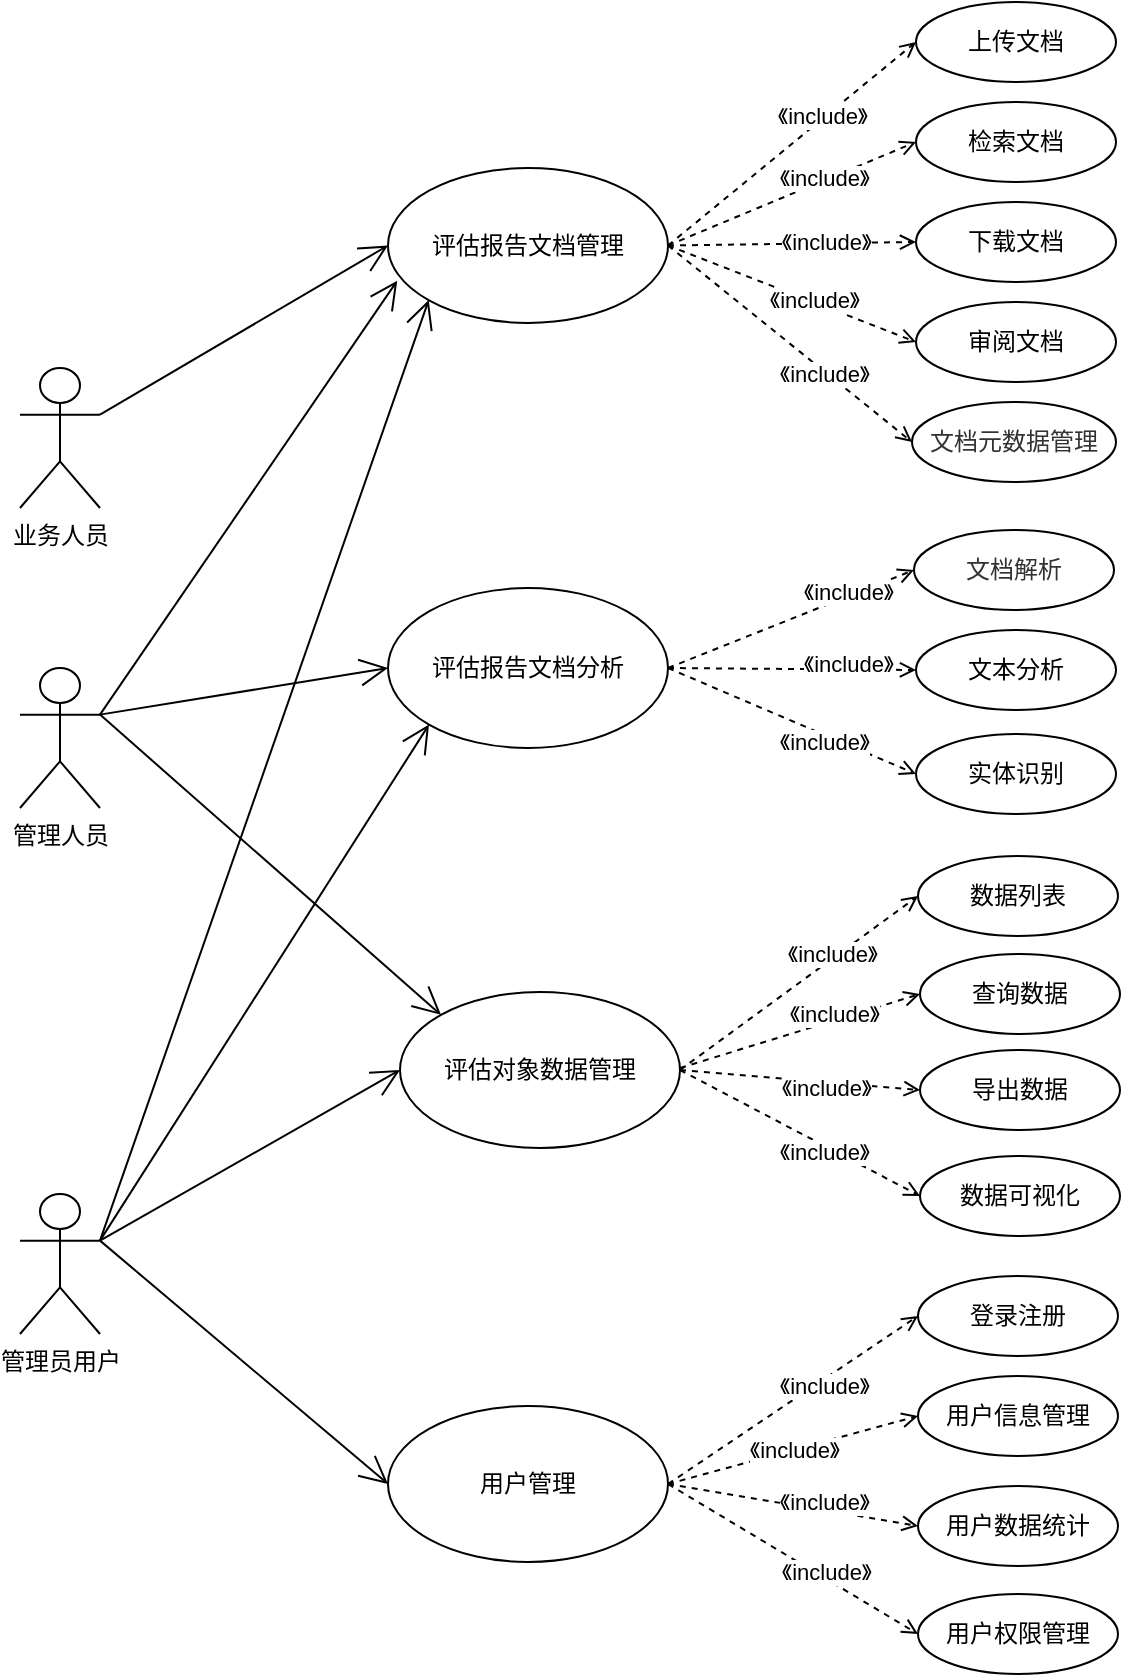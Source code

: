 <mxfile version="20.5.3" type="github">
  <diagram id="C9mcbpRlRI_EIQ_CKLBW" name="第 1 页">
    <mxGraphModel dx="811" dy="624" grid="1" gridSize="10" guides="1" tooltips="1" connect="1" arrows="1" fold="1" page="1" pageScale="1" pageWidth="827" pageHeight="1169" math="0" shadow="0">
      <root>
        <mxCell id="0" />
        <mxCell id="1" parent="0" />
        <mxCell id="bU162W7uv-dCUyKDu3Oe-30" style="edgeStyle=none;rounded=0;orthogonalLoop=1;jettySize=auto;html=1;exitX=1;exitY=0.5;exitDx=0;exitDy=0;entryX=0;entryY=0.5;entryDx=0;entryDy=0;dashed=1;endArrow=open;endFill=0;" parent="1" source="bU162W7uv-dCUyKDu3Oe-2" target="bU162W7uv-dCUyKDu3Oe-29" edge="1">
          <mxGeometry relative="1" as="geometry" />
        </mxCell>
        <mxCell id="bU162W7uv-dCUyKDu3Oe-31" value="《include》" style="edgeLabel;html=1;align=center;verticalAlign=middle;resizable=0;points=[];" parent="bU162W7uv-dCUyKDu3Oe-30" vertex="1" connectable="0">
          <mxGeometry x="0.263" y="2" relative="1" as="geometry">
            <mxPoint y="1" as="offset" />
          </mxGeometry>
        </mxCell>
        <mxCell id="bU162W7uv-dCUyKDu3Oe-51" style="edgeStyle=none;rounded=0;orthogonalLoop=1;jettySize=auto;html=1;exitX=1;exitY=0.5;exitDx=0;exitDy=0;entryX=0;entryY=0.5;entryDx=0;entryDy=0;dashed=1;endArrow=open;endFill=0;" parent="1" source="bU162W7uv-dCUyKDu3Oe-2" target="bU162W7uv-dCUyKDu3Oe-37" edge="1">
          <mxGeometry relative="1" as="geometry" />
        </mxCell>
        <mxCell id="bU162W7uv-dCUyKDu3Oe-52" value="《include》" style="edgeLabel;html=1;align=center;verticalAlign=middle;resizable=0;points=[];" parent="bU162W7uv-dCUyKDu3Oe-51" vertex="1" connectable="0">
          <mxGeometry x="0.162" y="1" relative="1" as="geometry">
            <mxPoint as="offset" />
          </mxGeometry>
        </mxCell>
        <mxCell id="bU162W7uv-dCUyKDu3Oe-2" value="评估报告文档管理" style="ellipse;whiteSpace=wrap;html=1;" parent="1" vertex="1">
          <mxGeometry x="274" y="120" width="140" height="77.5" as="geometry" />
        </mxCell>
        <mxCell id="bU162W7uv-dCUyKDu3Oe-61" style="edgeStyle=none;rounded=0;orthogonalLoop=1;jettySize=auto;html=1;exitX=1;exitY=0.5;exitDx=0;exitDy=0;entryX=0;entryY=0.5;entryDx=0;entryDy=0;dashed=1;endArrow=open;endFill=0;" parent="1" source="bU162W7uv-dCUyKDu3Oe-5" target="bU162W7uv-dCUyKDu3Oe-39" edge="1">
          <mxGeometry relative="1" as="geometry">
            <mxPoint x="420" y="592" as="sourcePoint" />
          </mxGeometry>
        </mxCell>
        <mxCell id="bU162W7uv-dCUyKDu3Oe-69" value="《include》" style="edgeLabel;html=1;align=center;verticalAlign=middle;resizable=0;points=[];" parent="bU162W7uv-dCUyKDu3Oe-61" vertex="1" connectable="0">
          <mxGeometry x="0.29" y="2" relative="1" as="geometry">
            <mxPoint y="-1" as="offset" />
          </mxGeometry>
        </mxCell>
        <mxCell id="bU162W7uv-dCUyKDu3Oe-62" style="edgeStyle=none;rounded=0;orthogonalLoop=1;jettySize=auto;html=1;exitX=1;exitY=0.5;exitDx=0;exitDy=0;entryX=0;entryY=0.5;entryDx=0;entryDy=0;dashed=1;endArrow=open;endFill=0;" parent="1" source="bU162W7uv-dCUyKDu3Oe-5" target="bU162W7uv-dCUyKDu3Oe-54" edge="1">
          <mxGeometry relative="1" as="geometry">
            <mxPoint x="420" y="592" as="sourcePoint" />
          </mxGeometry>
        </mxCell>
        <mxCell id="bU162W7uv-dCUyKDu3Oe-70" value="《include》" style="edgeLabel;html=1;align=center;verticalAlign=middle;resizable=0;points=[];" parent="bU162W7uv-dCUyKDu3Oe-62" vertex="1" connectable="0">
          <mxGeometry x="0.221" y="-3" relative="1" as="geometry">
            <mxPoint as="offset" />
          </mxGeometry>
        </mxCell>
        <mxCell id="bU162W7uv-dCUyKDu3Oe-5" value="评估对象数据管理" style="ellipse;whiteSpace=wrap;html=1;" parent="1" vertex="1">
          <mxGeometry x="280" y="532" width="140" height="78" as="geometry" />
        </mxCell>
        <mxCell id="bU162W7uv-dCUyKDu3Oe-63" value="《include》" style="edgeStyle=none;rounded=0;orthogonalLoop=1;jettySize=auto;html=1;exitX=1;exitY=0.5;exitDx=0;exitDy=0;entryX=0;entryY=0.5;entryDx=0;entryDy=0;dashed=1;endArrow=open;endFill=0;" parent="1" source="bU162W7uv-dCUyKDu3Oe-6" target="bU162W7uv-dCUyKDu3Oe-55" edge="1">
          <mxGeometry relative="1" as="geometry" />
        </mxCell>
        <mxCell id="bU162W7uv-dCUyKDu3Oe-64" style="edgeStyle=none;rounded=0;orthogonalLoop=1;jettySize=auto;html=1;exitX=1;exitY=0.5;exitDx=0;exitDy=0;entryX=0;entryY=0.5;entryDx=0;entryDy=0;dashed=1;endArrow=open;endFill=0;" parent="1" source="bU162W7uv-dCUyKDu3Oe-6" target="bU162W7uv-dCUyKDu3Oe-56" edge="1">
          <mxGeometry relative="1" as="geometry">
            <Array as="points" />
          </mxGeometry>
        </mxCell>
        <mxCell id="bU162W7uv-dCUyKDu3Oe-71" value="《include》" style="edgeLabel;html=1;align=center;verticalAlign=middle;resizable=0;points=[];" parent="bU162W7uv-dCUyKDu3Oe-64" vertex="1" connectable="0">
          <mxGeometry x="0.246" y="4" relative="1" as="geometry">
            <mxPoint x="-1" as="offset" />
          </mxGeometry>
        </mxCell>
        <mxCell id="bU162W7uv-dCUyKDu3Oe-6" value="用户管理" style="ellipse;whiteSpace=wrap;html=1;" parent="1" vertex="1">
          <mxGeometry x="274" y="739" width="140" height="78" as="geometry" />
        </mxCell>
        <mxCell id="bU162W7uv-dCUyKDu3Oe-57" style="edgeStyle=none;rounded=0;orthogonalLoop=1;jettySize=auto;html=1;entryX=0;entryY=0.5;entryDx=0;entryDy=0;dashed=1;endArrow=open;endFill=0;exitX=1;exitY=0.5;exitDx=0;exitDy=0;" parent="1" source="bU162W7uv-dCUyKDu3Oe-2" target="bU162W7uv-dCUyKDu3Oe-34" edge="1">
          <mxGeometry relative="1" as="geometry">
            <mxPoint x="480" y="330" as="sourcePoint" />
          </mxGeometry>
        </mxCell>
        <mxCell id="bU162W7uv-dCUyKDu3Oe-65" value="《include》" style="edgeLabel;html=1;align=center;verticalAlign=middle;resizable=0;points=[];" parent="bU162W7uv-dCUyKDu3Oe-57" vertex="1" connectable="0">
          <mxGeometry x="0.274" y="-1" relative="1" as="geometry">
            <mxPoint as="offset" />
          </mxGeometry>
        </mxCell>
        <mxCell id="bU162W7uv-dCUyKDu3Oe-58" style="edgeStyle=none;rounded=0;orthogonalLoop=1;jettySize=auto;html=1;entryX=0;entryY=0.5;entryDx=0;entryDy=0;dashed=1;endArrow=open;endFill=0;exitX=1;exitY=0.5;exitDx=0;exitDy=0;" parent="1" source="bU162W7uv-dCUyKDu3Oe-7" target="bU162W7uv-dCUyKDu3Oe-36" edge="1">
          <mxGeometry relative="1" as="geometry">
            <mxPoint x="470" y="360" as="sourcePoint" />
          </mxGeometry>
        </mxCell>
        <mxCell id="bU162W7uv-dCUyKDu3Oe-66" value="《include》" style="edgeLabel;html=1;align=center;verticalAlign=middle;resizable=0;points=[];" parent="bU162W7uv-dCUyKDu3Oe-58" vertex="1" connectable="0">
          <mxGeometry x="0.473" y="2" relative="1" as="geometry">
            <mxPoint as="offset" />
          </mxGeometry>
        </mxCell>
        <mxCell id="bU162W7uv-dCUyKDu3Oe-59" style="edgeStyle=none;rounded=0;orthogonalLoop=1;jettySize=auto;html=1;exitX=1;exitY=0.5;exitDx=0;exitDy=0;entryX=0;entryY=0.5;entryDx=0;entryDy=0;dashed=1;endArrow=open;endFill=0;" parent="1" source="bU162W7uv-dCUyKDu3Oe-7" target="bU162W7uv-dCUyKDu3Oe-35" edge="1">
          <mxGeometry relative="1" as="geometry" />
        </mxCell>
        <mxCell id="bU162W7uv-dCUyKDu3Oe-67" value="《include》" style="edgeLabel;html=1;align=center;verticalAlign=middle;resizable=0;points=[];" parent="bU162W7uv-dCUyKDu3Oe-59" vertex="1" connectable="0">
          <mxGeometry x="0.435" y="3" relative="1" as="geometry">
            <mxPoint x="1" as="offset" />
          </mxGeometry>
        </mxCell>
        <mxCell id="bU162W7uv-dCUyKDu3Oe-60" style="edgeStyle=none;rounded=0;orthogonalLoop=1;jettySize=auto;html=1;exitX=1;exitY=0.5;exitDx=0;exitDy=0;entryX=0;entryY=0.5;entryDx=0;entryDy=0;dashed=1;endArrow=open;endFill=0;" parent="1" source="bU162W7uv-dCUyKDu3Oe-7" target="bU162W7uv-dCUyKDu3Oe-33" edge="1">
          <mxGeometry relative="1" as="geometry" />
        </mxCell>
        <mxCell id="bU162W7uv-dCUyKDu3Oe-68" value="《include》" style="edgeLabel;html=1;align=center;verticalAlign=middle;resizable=0;points=[];" parent="bU162W7uv-dCUyKDu3Oe-60" vertex="1" connectable="0">
          <mxGeometry x="0.278" y="-3" relative="1" as="geometry">
            <mxPoint as="offset" />
          </mxGeometry>
        </mxCell>
        <mxCell id="bU162W7uv-dCUyKDu3Oe-7" value="评估报告文档分析" style="ellipse;whiteSpace=wrap;html=1;" parent="1" vertex="1">
          <mxGeometry x="274" y="330" width="140" height="80" as="geometry" />
        </mxCell>
        <mxCell id="bU162W7uv-dCUyKDu3Oe-12" value="业务人员" style="shape=umlActor;verticalLabelPosition=bottom;verticalAlign=top;html=1;" parent="1" vertex="1">
          <mxGeometry x="90" y="220" width="40" height="70" as="geometry" />
        </mxCell>
        <mxCell id="bU162W7uv-dCUyKDu3Oe-29" value="上传文档" style="ellipse;whiteSpace=wrap;html=1;" parent="1" vertex="1">
          <mxGeometry x="538" y="37" width="100" height="40" as="geometry" />
        </mxCell>
        <mxCell id="bU162W7uv-dCUyKDu3Oe-32" value="检索文档" style="ellipse;whiteSpace=wrap;html=1;" parent="1" vertex="1">
          <mxGeometry x="538" y="87" width="100" height="40" as="geometry" />
        </mxCell>
        <mxCell id="bU162W7uv-dCUyKDu3Oe-33" value="实体识别" style="ellipse;whiteSpace=wrap;html=1;" parent="1" vertex="1">
          <mxGeometry x="538" y="403" width="100" height="40" as="geometry" />
        </mxCell>
        <mxCell id="bU162W7uv-dCUyKDu3Oe-34" value="&lt;font face=&quot;微软雅黑&quot; color=&quot;#323232&quot;&gt;&lt;span class=&quot;custom-cursor-default-hover&quot; style=&quot;background-color: rgba(255, 255, 255, 0.01);&quot;&gt;文档元数据管理&lt;/span&gt;&lt;/font&gt;" style="ellipse;whiteSpace=wrap;html=1;" parent="1" vertex="1">
          <mxGeometry x="536" y="237" width="102" height="40" as="geometry" />
        </mxCell>
        <mxCell id="bU162W7uv-dCUyKDu3Oe-35" value="文本分析" style="ellipse;whiteSpace=wrap;html=1;" parent="1" vertex="1">
          <mxGeometry x="538" y="351" width="100" height="40" as="geometry" />
        </mxCell>
        <mxCell id="bU162W7uv-dCUyKDu3Oe-36" value="&lt;span class=&quot;custom-cursor-default-hover&quot; style=&quot;color: rgb(50, 50, 50); font-family: 微软雅黑; background-color: rgba(255, 255, 255, 0.01);&quot;&gt;文档解析&lt;/span&gt;" style="ellipse;whiteSpace=wrap;html=1;" parent="1" vertex="1">
          <mxGeometry x="537" y="301" width="100" height="40" as="geometry" />
        </mxCell>
        <mxCell id="bU162W7uv-dCUyKDu3Oe-37" value="审阅文档" style="ellipse;whiteSpace=wrap;html=1;" parent="1" vertex="1">
          <mxGeometry x="538" y="187" width="100" height="40" as="geometry" />
        </mxCell>
        <mxCell id="bU162W7uv-dCUyKDu3Oe-38" value="下载文档" style="ellipse;whiteSpace=wrap;html=1;" parent="1" vertex="1">
          <mxGeometry x="538" y="137" width="100" height="40" as="geometry" />
        </mxCell>
        <mxCell id="bU162W7uv-dCUyKDu3Oe-39" value="数据列表" style="ellipse;whiteSpace=wrap;html=1;" parent="1" vertex="1">
          <mxGeometry x="539" y="464" width="100" height="40" as="geometry" />
        </mxCell>
        <mxCell id="bU162W7uv-dCUyKDu3Oe-40" style="edgeStyle=none;rounded=0;orthogonalLoop=1;jettySize=auto;html=1;exitX=1;exitY=0.5;exitDx=0;exitDy=0;entryX=0;entryY=0.5;entryDx=0;entryDy=0;dashed=1;endArrow=open;endFill=0;" parent="1" source="bU162W7uv-dCUyKDu3Oe-2" target="bU162W7uv-dCUyKDu3Oe-32" edge="1">
          <mxGeometry relative="1" as="geometry">
            <mxPoint x="430" y="115" as="sourcePoint" />
            <mxPoint x="490" y="40" as="targetPoint" />
          </mxGeometry>
        </mxCell>
        <mxCell id="bU162W7uv-dCUyKDu3Oe-41" value="《include》" style="edgeLabel;html=1;align=center;verticalAlign=middle;resizable=0;points=[];" parent="bU162W7uv-dCUyKDu3Oe-40" vertex="1" connectable="0">
          <mxGeometry x="0.263" y="2" relative="1" as="geometry">
            <mxPoint y="1" as="offset" />
          </mxGeometry>
        </mxCell>
        <mxCell id="bU162W7uv-dCUyKDu3Oe-42" style="edgeStyle=none;rounded=0;orthogonalLoop=1;jettySize=auto;html=1;entryX=0;entryY=0.5;entryDx=0;entryDy=0;dashed=1;endArrow=open;endFill=0;exitX=1;exitY=0.5;exitDx=0;exitDy=0;" parent="1" source="bU162W7uv-dCUyKDu3Oe-2" target="bU162W7uv-dCUyKDu3Oe-38" edge="1">
          <mxGeometry relative="1" as="geometry">
            <mxPoint x="540" y="180" as="sourcePoint" />
            <mxPoint x="500" y="50" as="targetPoint" />
          </mxGeometry>
        </mxCell>
        <mxCell id="bU162W7uv-dCUyKDu3Oe-43" value="《include》" style="edgeLabel;html=1;align=center;verticalAlign=middle;resizable=0;points=[];" parent="bU162W7uv-dCUyKDu3Oe-42" vertex="1" connectable="0">
          <mxGeometry x="0.263" y="2" relative="1" as="geometry">
            <mxPoint y="1" as="offset" />
          </mxGeometry>
        </mxCell>
        <mxCell id="bU162W7uv-dCUyKDu3Oe-54" value="导出数据" style="ellipse;whiteSpace=wrap;html=1;" parent="1" vertex="1">
          <mxGeometry x="540" y="561" width="100" height="40" as="geometry" />
        </mxCell>
        <mxCell id="bU162W7uv-dCUyKDu3Oe-55" value="用户信息管理" style="ellipse;whiteSpace=wrap;html=1;" parent="1" vertex="1">
          <mxGeometry x="539" y="724" width="100" height="40" as="geometry" />
        </mxCell>
        <mxCell id="bU162W7uv-dCUyKDu3Oe-56" value="用户数据统计" style="ellipse;whiteSpace=wrap;html=1;" parent="1" vertex="1">
          <mxGeometry x="539" y="779" width="100" height="40" as="geometry" />
        </mxCell>
        <mxCell id="oDJJwRlF4zaVw1Fgqmln-9" value="" style="endArrow=open;endSize=12;html=1;rounded=0;exitX=1;exitY=0.333;exitDx=0;exitDy=0;exitPerimeter=0;entryX=0;entryY=0.5;entryDx=0;entryDy=0;" parent="1" source="bU162W7uv-dCUyKDu3Oe-12" target="bU162W7uv-dCUyKDu3Oe-2" edge="1">
          <mxGeometry x="0.138" y="-19" width="160" relative="1" as="geometry">
            <mxPoint x="190" y="594.333" as="sourcePoint" />
            <mxPoint x="290" y="495" as="targetPoint" />
            <mxPoint as="offset" />
          </mxGeometry>
        </mxCell>
        <mxCell id="At5W7NTc5EkuiogO6B7t-2" value="数据可视化" style="ellipse;whiteSpace=wrap;html=1;" parent="1" vertex="1">
          <mxGeometry x="540" y="614" width="100" height="40" as="geometry" />
        </mxCell>
        <mxCell id="At5W7NTc5EkuiogO6B7t-3" style="edgeStyle=none;rounded=0;orthogonalLoop=1;jettySize=auto;html=1;exitX=1;exitY=0.5;exitDx=0;exitDy=0;entryX=0;entryY=0.5;entryDx=0;entryDy=0;dashed=1;endArrow=open;endFill=0;" parent="1" source="bU162W7uv-dCUyKDu3Oe-5" target="At5W7NTc5EkuiogO6B7t-2" edge="1">
          <mxGeometry relative="1" as="geometry">
            <mxPoint x="420" y="592" as="sourcePoint" />
            <mxPoint x="549" y="664" as="targetPoint" />
          </mxGeometry>
        </mxCell>
        <mxCell id="At5W7NTc5EkuiogO6B7t-4" value="《include》" style="edgeLabel;html=1;align=center;verticalAlign=middle;resizable=0;points=[];" parent="At5W7NTc5EkuiogO6B7t-3" vertex="1" connectable="0">
          <mxGeometry x="0.221" y="-3" relative="1" as="geometry">
            <mxPoint as="offset" />
          </mxGeometry>
        </mxCell>
        <mxCell id="At5W7NTc5EkuiogO6B7t-5" value="登录注册" style="ellipse;whiteSpace=wrap;html=1;" parent="1" vertex="1">
          <mxGeometry x="539" y="674" width="100" height="40" as="geometry" />
        </mxCell>
        <mxCell id="At5W7NTc5EkuiogO6B7t-7" style="edgeStyle=none;rounded=0;orthogonalLoop=1;jettySize=auto;html=1;exitX=1;exitY=0.5;exitDx=0;exitDy=0;entryX=0;entryY=0.5;entryDx=0;entryDy=0;dashed=1;endArrow=open;endFill=0;" parent="1" source="bU162W7uv-dCUyKDu3Oe-6" target="At5W7NTc5EkuiogO6B7t-5" edge="1">
          <mxGeometry relative="1" as="geometry">
            <mxPoint x="430" y="615" as="sourcePoint" />
            <mxPoint x="549" y="766" as="targetPoint" />
          </mxGeometry>
        </mxCell>
        <mxCell id="At5W7NTc5EkuiogO6B7t-8" value="《include》" style="edgeLabel;html=1;align=center;verticalAlign=middle;resizable=0;points=[];" parent="At5W7NTc5EkuiogO6B7t-7" vertex="1" connectable="0">
          <mxGeometry x="0.221" y="-3" relative="1" as="geometry">
            <mxPoint as="offset" />
          </mxGeometry>
        </mxCell>
        <mxCell id="At5W7NTc5EkuiogO6B7t-13" value="管理人员" style="shape=umlActor;verticalLabelPosition=bottom;verticalAlign=top;html=1;" parent="1" vertex="1">
          <mxGeometry x="90" y="370" width="40" height="70" as="geometry" />
        </mxCell>
        <mxCell id="At5W7NTc5EkuiogO6B7t-14" value="管理员用户" style="shape=umlActor;verticalLabelPosition=bottom;verticalAlign=top;html=1;" parent="1" vertex="1">
          <mxGeometry x="90" y="633" width="40" height="70" as="geometry" />
        </mxCell>
        <mxCell id="At5W7NTc5EkuiogO6B7t-19" value="" style="endArrow=open;endSize=12;html=1;rounded=0;exitX=1;exitY=0.333;exitDx=0;exitDy=0;exitPerimeter=0;entryX=0.033;entryY=0.727;entryDx=0;entryDy=0;entryPerimeter=0;" parent="1" source="At5W7NTc5EkuiogO6B7t-13" target="bU162W7uv-dCUyKDu3Oe-2" edge="1">
          <mxGeometry x="0.138" y="-19" width="160" relative="1" as="geometry">
            <mxPoint x="140" y="253.333" as="sourcePoint" />
            <mxPoint x="280" y="190" as="targetPoint" />
            <mxPoint as="offset" />
          </mxGeometry>
        </mxCell>
        <mxCell id="At5W7NTc5EkuiogO6B7t-20" value="" style="endArrow=open;endSize=12;html=1;rounded=0;exitX=1;exitY=0.333;exitDx=0;exitDy=0;exitPerimeter=0;entryX=0;entryY=0.5;entryDx=0;entryDy=0;" parent="1" source="At5W7NTc5EkuiogO6B7t-13" target="bU162W7uv-dCUyKDu3Oe-7" edge="1">
          <mxGeometry x="0.138" y="-19" width="160" relative="1" as="geometry">
            <mxPoint x="150" y="263.333" as="sourcePoint" />
            <mxPoint x="280" y="190" as="targetPoint" />
            <mxPoint as="offset" />
          </mxGeometry>
        </mxCell>
        <mxCell id="At5W7NTc5EkuiogO6B7t-22" value="" style="endArrow=open;endSize=12;html=1;rounded=0;exitX=1;exitY=0.333;exitDx=0;exitDy=0;exitPerimeter=0;entryX=0;entryY=0.5;entryDx=0;entryDy=0;" parent="1" source="At5W7NTc5EkuiogO6B7t-14" target="bU162W7uv-dCUyKDu3Oe-6" edge="1">
          <mxGeometry x="0.138" y="-19" width="160" relative="1" as="geometry">
            <mxPoint x="170" y="407.333" as="sourcePoint" />
            <mxPoint x="320" y="349.75" as="targetPoint" />
            <mxPoint as="offset" />
          </mxGeometry>
        </mxCell>
        <mxCell id="At5W7NTc5EkuiogO6B7t-23" value="" style="endArrow=open;endSize=12;html=1;rounded=0;exitX=1;exitY=0.333;exitDx=0;exitDy=0;exitPerimeter=0;entryX=0;entryY=0.5;entryDx=0;entryDy=0;" parent="1" source="At5W7NTc5EkuiogO6B7t-14" target="bU162W7uv-dCUyKDu3Oe-5" edge="1">
          <mxGeometry x="0.138" y="-19" width="160" relative="1" as="geometry">
            <mxPoint x="180" y="417.333" as="sourcePoint" />
            <mxPoint x="280" y="592" as="targetPoint" />
            <mxPoint as="offset" />
          </mxGeometry>
        </mxCell>
        <mxCell id="mYlt313ILLSGk_e-R6_2-1" value="" style="endArrow=open;endSize=12;html=1;rounded=0;entryX=0;entryY=0;entryDx=0;entryDy=0;exitX=1;exitY=0.333;exitDx=0;exitDy=0;exitPerimeter=0;" parent="1" source="At5W7NTc5EkuiogO6B7t-13" target="bU162W7uv-dCUyKDu3Oe-5" edge="1">
          <mxGeometry x="0.138" y="-19" width="160" relative="1" as="geometry">
            <mxPoint x="130" y="380" as="sourcePoint" />
            <mxPoint x="284" y="440" as="targetPoint" />
            <mxPoint as="offset" />
          </mxGeometry>
        </mxCell>
        <mxCell id="mYlt313ILLSGk_e-R6_2-2" value="用户权限管理" style="ellipse;whiteSpace=wrap;html=1;" parent="1" vertex="1">
          <mxGeometry x="539" y="833" width="100" height="40" as="geometry" />
        </mxCell>
        <mxCell id="mYlt313ILLSGk_e-R6_2-3" style="edgeStyle=none;rounded=0;orthogonalLoop=1;jettySize=auto;html=1;exitX=1;exitY=0.5;exitDx=0;exitDy=0;entryX=0;entryY=0.5;entryDx=0;entryDy=0;dashed=1;endArrow=open;endFill=0;" parent="1" source="bU162W7uv-dCUyKDu3Oe-6" target="mYlt313ILLSGk_e-R6_2-2" edge="1">
          <mxGeometry relative="1" as="geometry">
            <Array as="points" />
            <mxPoint x="424" y="769" as="sourcePoint" />
            <mxPoint x="549" y="853" as="targetPoint" />
          </mxGeometry>
        </mxCell>
        <mxCell id="mYlt313ILLSGk_e-R6_2-4" value="《include》" style="edgeLabel;html=1;align=center;verticalAlign=middle;resizable=0;points=[];" parent="mYlt313ILLSGk_e-R6_2-3" vertex="1" connectable="0">
          <mxGeometry x="0.246" y="4" relative="1" as="geometry">
            <mxPoint x="-1" as="offset" />
          </mxGeometry>
        </mxCell>
        <mxCell id="mYlt313ILLSGk_e-R6_2-6" value="" style="endArrow=open;endSize=12;html=1;rounded=0;exitX=1;exitY=0.333;exitDx=0;exitDy=0;exitPerimeter=0;entryX=0;entryY=1;entryDx=0;entryDy=0;" parent="1" source="At5W7NTc5EkuiogO6B7t-14" edge="1" target="bU162W7uv-dCUyKDu3Oe-2">
          <mxGeometry x="0.138" y="-19" width="160" relative="1" as="geometry">
            <mxPoint x="140" y="666.333" as="sourcePoint" />
            <mxPoint x="270" y="160" as="targetPoint" />
            <mxPoint as="offset" />
          </mxGeometry>
        </mxCell>
        <mxCell id="mYlt313ILLSGk_e-R6_2-7" value="" style="endArrow=open;endSize=12;html=1;rounded=0;exitX=1;exitY=0.333;exitDx=0;exitDy=0;exitPerimeter=0;entryX=0;entryY=1;entryDx=0;entryDy=0;" parent="1" source="At5W7NTc5EkuiogO6B7t-14" target="bU162W7uv-dCUyKDu3Oe-7" edge="1">
          <mxGeometry x="0.138" y="-19" width="160" relative="1" as="geometry">
            <mxPoint x="180" y="660" as="sourcePoint" />
            <mxPoint x="280" y="390" as="targetPoint" />
            <mxPoint as="offset" />
          </mxGeometry>
        </mxCell>
        <mxCell id="6I4r-eUOGuKGgghs-VaV-1" value="查询数据" style="ellipse;whiteSpace=wrap;html=1;" vertex="1" parent="1">
          <mxGeometry x="540" y="513" width="100" height="40" as="geometry" />
        </mxCell>
        <mxCell id="6I4r-eUOGuKGgghs-VaV-2" style="edgeStyle=none;rounded=0;orthogonalLoop=1;jettySize=auto;html=1;entryX=0;entryY=0.5;entryDx=0;entryDy=0;dashed=1;endArrow=open;endFill=0;" edge="1" parent="1" target="6I4r-eUOGuKGgghs-VaV-1">
          <mxGeometry relative="1" as="geometry">
            <mxPoint x="420" y="570" as="sourcePoint" />
            <mxPoint x="549" y="513" as="targetPoint" />
          </mxGeometry>
        </mxCell>
        <mxCell id="6I4r-eUOGuKGgghs-VaV-3" value="《include》" style="edgeLabel;html=1;align=center;verticalAlign=middle;resizable=0;points=[];" vertex="1" connectable="0" parent="6I4r-eUOGuKGgghs-VaV-2">
          <mxGeometry x="0.29" y="2" relative="1" as="geometry">
            <mxPoint y="-1" as="offset" />
          </mxGeometry>
        </mxCell>
      </root>
    </mxGraphModel>
  </diagram>
</mxfile>
